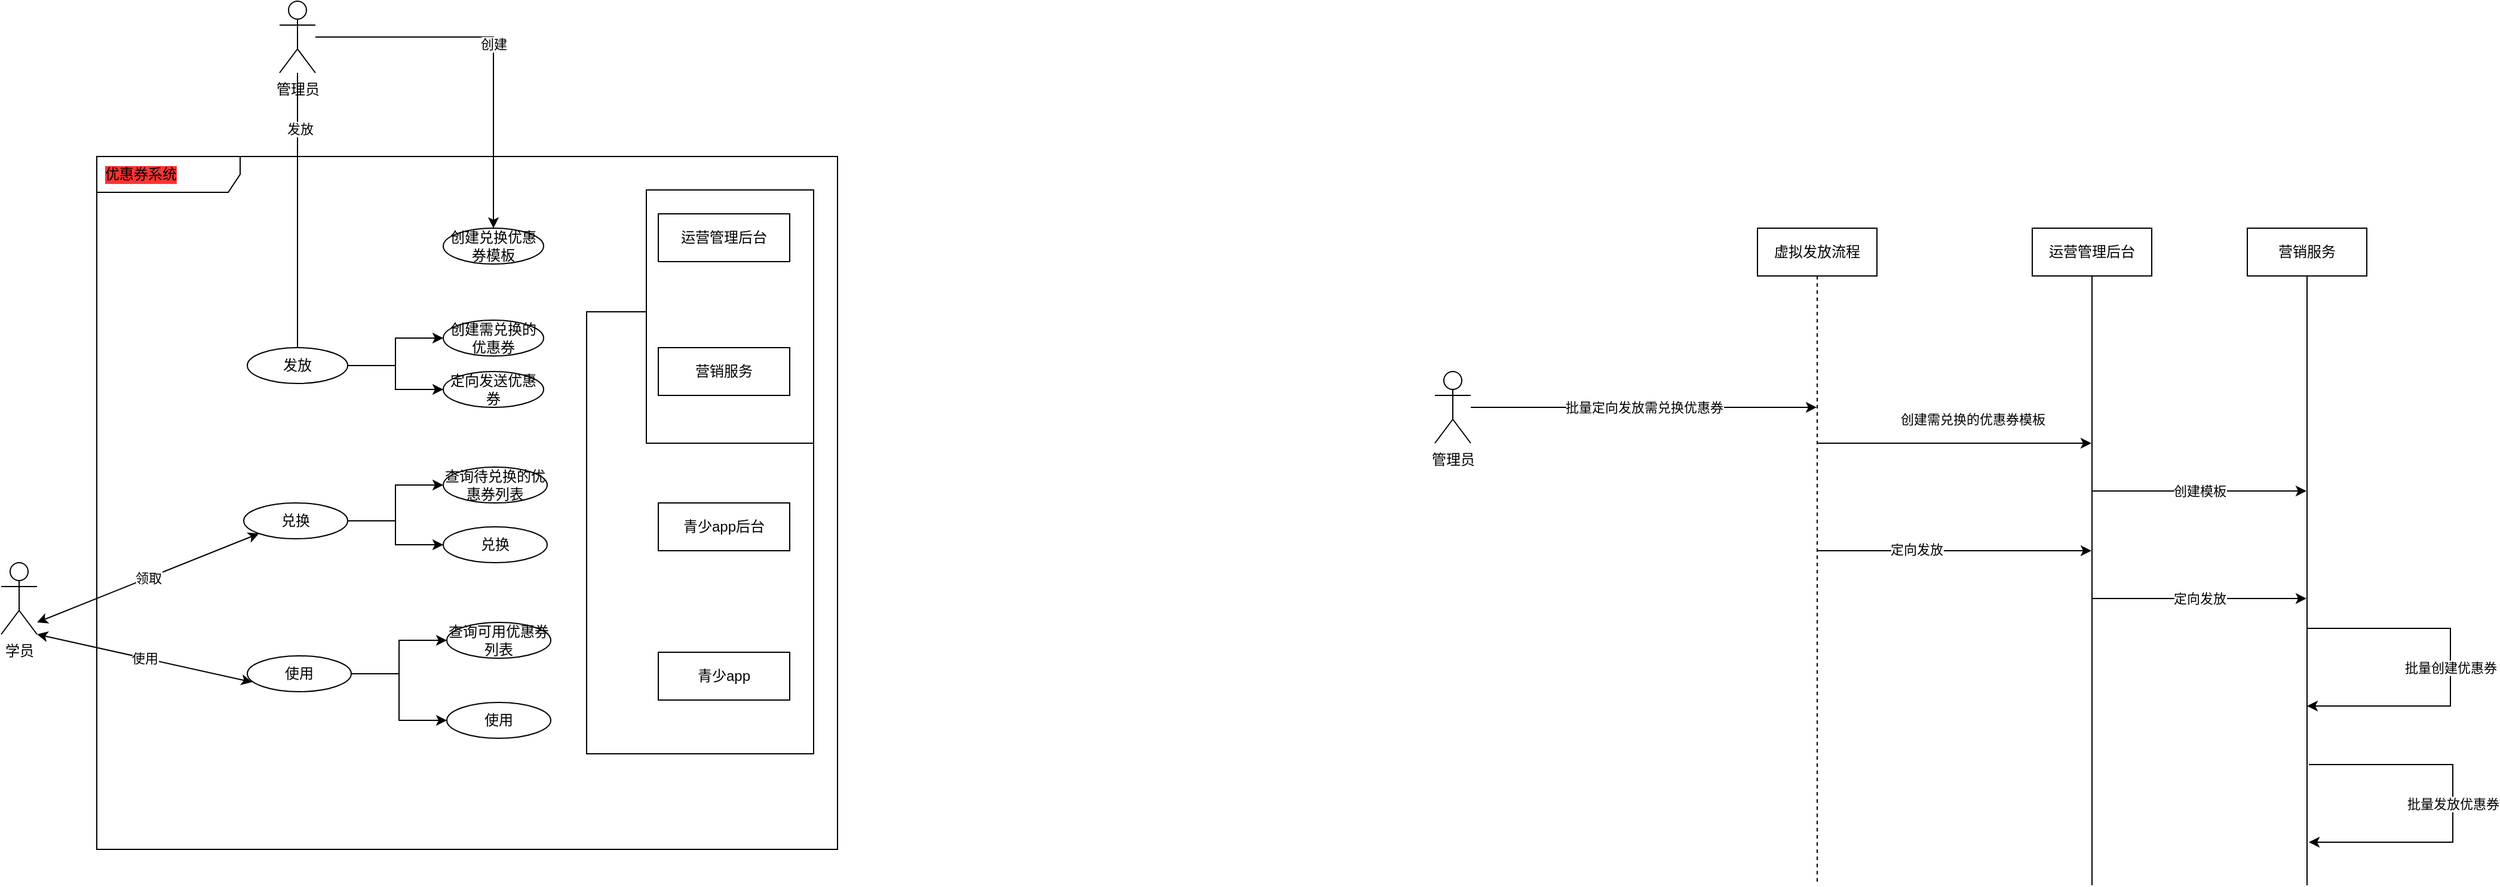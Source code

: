 <mxfile version="14.6.13" type="github">
  <diagram id="9hDP-JxcBApaVpeGbo42" name="Page-1">
    <mxGraphModel dx="868" dy="450" grid="1" gridSize="10" guides="1" tooltips="1" connect="1" arrows="1" fold="1" page="1" pageScale="1" pageWidth="827" pageHeight="1169" math="0" shadow="0">
      <root>
        <mxCell id="0" />
        <mxCell id="1" parent="0" />
        <mxCell id="lwf3BBHvjB3YT5emJyM9-68" value="" style="rounded=0;whiteSpace=wrap;html=1;labelBackgroundColor=#FF3333;" vertex="1" parent="1">
          <mxGeometry x="600" y="520" width="190" height="370" as="geometry" />
        </mxCell>
        <mxCell id="lwf3BBHvjB3YT5emJyM9-67" value="" style="rounded=0;whiteSpace=wrap;html=1;" vertex="1" parent="1">
          <mxGeometry x="650" y="418" width="140" height="212" as="geometry" />
        </mxCell>
        <mxCell id="lwf3BBHvjB3YT5emJyM9-11" value="创建" style="edgeStyle=orthogonalEdgeStyle;rounded=0;orthogonalLoop=1;jettySize=auto;html=1;" edge="1" parent="1" source="lwf3BBHvjB3YT5emJyM9-3" target="lwf3BBHvjB3YT5emJyM9-9">
          <mxGeometry relative="1" as="geometry" />
        </mxCell>
        <mxCell id="lwf3BBHvjB3YT5emJyM9-60" value="" style="edgeStyle=orthogonalEdgeStyle;rounded=0;orthogonalLoop=1;jettySize=auto;html=1;" edge="1" parent="1" source="lwf3BBHvjB3YT5emJyM9-3">
          <mxGeometry relative="1" as="geometry">
            <mxPoint x="358" y="560" as="targetPoint" />
          </mxGeometry>
        </mxCell>
        <mxCell id="lwf3BBHvjB3YT5emJyM9-61" value="发放" style="edgeLabel;html=1;align=center;verticalAlign=middle;resizable=0;points=[];" vertex="1" connectable="0" parent="lwf3BBHvjB3YT5emJyM9-60">
          <mxGeometry x="-0.608" y="2" relative="1" as="geometry">
            <mxPoint as="offset" />
          </mxGeometry>
        </mxCell>
        <mxCell id="lwf3BBHvjB3YT5emJyM9-3" value="管理员" style="shape=umlActor;verticalLabelPosition=bottom;verticalAlign=top;html=1;outlineConnect=0;" vertex="1" parent="1">
          <mxGeometry x="343" y="260" width="30" height="60" as="geometry" />
        </mxCell>
        <mxCell id="lwf3BBHvjB3YT5emJyM9-4" value="优惠券系统" style="shape=umlFrame;whiteSpace=wrap;html=1;width=120;height=30;boundedLbl=1;verticalAlign=middle;align=left;spacingLeft=5;labelBackgroundColor=#FF3333;" vertex="1" parent="1">
          <mxGeometry x="190" y="390" width="620" height="580" as="geometry" />
        </mxCell>
        <mxCell id="lwf3BBHvjB3YT5emJyM9-6" value="学员" style="shape=umlActor;verticalLabelPosition=bottom;verticalAlign=top;html=1;" vertex="1" parent="1">
          <mxGeometry x="110" y="730" width="30" height="60" as="geometry" />
        </mxCell>
        <mxCell id="lwf3BBHvjB3YT5emJyM9-9" value="创建兑换优惠券模板" style="ellipse;whiteSpace=wrap;html=1;" vertex="1" parent="1">
          <mxGeometry x="480" y="450" width="84" height="30" as="geometry" />
        </mxCell>
        <mxCell id="lwf3BBHvjB3YT5emJyM9-19" value="创建需兑换的优惠券" style="ellipse;whiteSpace=wrap;html=1;" vertex="1" parent="1">
          <mxGeometry x="480" y="527" width="84" height="30" as="geometry" />
        </mxCell>
        <mxCell id="lwf3BBHvjB3YT5emJyM9-24" style="edgeStyle=orthogonalEdgeStyle;rounded=0;orthogonalLoop=1;jettySize=auto;html=1;entryX=0;entryY=0.5;entryDx=0;entryDy=0;" edge="1" parent="1" source="lwf3BBHvjB3YT5emJyM9-21" target="lwf3BBHvjB3YT5emJyM9-19">
          <mxGeometry relative="1" as="geometry" />
        </mxCell>
        <mxCell id="lwf3BBHvjB3YT5emJyM9-26" value="" style="edgeStyle=orthogonalEdgeStyle;rounded=0;orthogonalLoop=1;jettySize=auto;html=1;" edge="1" parent="1" source="lwf3BBHvjB3YT5emJyM9-21" target="lwf3BBHvjB3YT5emJyM9-25">
          <mxGeometry relative="1" as="geometry" />
        </mxCell>
        <mxCell id="lwf3BBHvjB3YT5emJyM9-21" value="发放" style="ellipse;whiteSpace=wrap;html=1;" vertex="1" parent="1">
          <mxGeometry x="316" y="550" width="84" height="30" as="geometry" />
        </mxCell>
        <mxCell id="lwf3BBHvjB3YT5emJyM9-25" value="定向发送优惠券" style="ellipse;whiteSpace=wrap;html=1;" vertex="1" parent="1">
          <mxGeometry x="480" y="570" width="84" height="30" as="geometry" />
        </mxCell>
        <mxCell id="lwf3BBHvjB3YT5emJyM9-44" value="" style="edgeStyle=orthogonalEdgeStyle;rounded=0;orthogonalLoop=1;jettySize=auto;html=1;" edge="1" parent="1" source="lwf3BBHvjB3YT5emJyM9-38" target="lwf3BBHvjB3YT5emJyM9-43">
          <mxGeometry relative="1" as="geometry" />
        </mxCell>
        <mxCell id="lwf3BBHvjB3YT5emJyM9-51" style="edgeStyle=orthogonalEdgeStyle;rounded=0;orthogonalLoop=1;jettySize=auto;html=1;entryX=0;entryY=0.5;entryDx=0;entryDy=0;" edge="1" parent="1" source="lwf3BBHvjB3YT5emJyM9-38" target="lwf3BBHvjB3YT5emJyM9-49">
          <mxGeometry relative="1" as="geometry" />
        </mxCell>
        <mxCell id="lwf3BBHvjB3YT5emJyM9-38" value="兑换" style="ellipse;whiteSpace=wrap;html=1;" vertex="1" parent="1">
          <mxGeometry x="313" y="680" width="87" height="30" as="geometry" />
        </mxCell>
        <mxCell id="lwf3BBHvjB3YT5emJyM9-54" value="" style="edgeStyle=orthogonalEdgeStyle;rounded=0;orthogonalLoop=1;jettySize=auto;html=1;" edge="1" parent="1" source="lwf3BBHvjB3YT5emJyM9-39" target="lwf3BBHvjB3YT5emJyM9-53">
          <mxGeometry relative="1" as="geometry" />
        </mxCell>
        <mxCell id="lwf3BBHvjB3YT5emJyM9-58" style="edgeStyle=orthogonalEdgeStyle;rounded=0;orthogonalLoop=1;jettySize=auto;html=1;entryX=0;entryY=0.5;entryDx=0;entryDy=0;" edge="1" parent="1" source="lwf3BBHvjB3YT5emJyM9-39" target="lwf3BBHvjB3YT5emJyM9-55">
          <mxGeometry relative="1" as="geometry" />
        </mxCell>
        <mxCell id="lwf3BBHvjB3YT5emJyM9-39" value="使用" style="ellipse;whiteSpace=wrap;html=1;" vertex="1" parent="1">
          <mxGeometry x="316" y="808" width="87" height="30" as="geometry" />
        </mxCell>
        <mxCell id="lwf3BBHvjB3YT5emJyM9-42" value="领取" style="endArrow=classic;startArrow=classic;html=1;entryX=0;entryY=1;entryDx=0;entryDy=0;" edge="1" parent="1" target="lwf3BBHvjB3YT5emJyM9-38">
          <mxGeometry width="50" height="50" relative="1" as="geometry">
            <mxPoint x="140" y="780" as="sourcePoint" />
            <mxPoint x="190" y="730" as="targetPoint" />
          </mxGeometry>
        </mxCell>
        <mxCell id="lwf3BBHvjB3YT5emJyM9-43" value="查询待兑换的优惠券列表" style="ellipse;whiteSpace=wrap;html=1;" vertex="1" parent="1">
          <mxGeometry x="480" y="650" width="87" height="30" as="geometry" />
        </mxCell>
        <mxCell id="lwf3BBHvjB3YT5emJyM9-49" value="兑换" style="ellipse;whiteSpace=wrap;html=1;" vertex="1" parent="1">
          <mxGeometry x="480" y="700" width="87" height="30" as="geometry" />
        </mxCell>
        <mxCell id="lwf3BBHvjB3YT5emJyM9-53" value="查询可用优惠券列表" style="ellipse;whiteSpace=wrap;html=1;" vertex="1" parent="1">
          <mxGeometry x="483" y="780" width="87" height="30" as="geometry" />
        </mxCell>
        <mxCell id="lwf3BBHvjB3YT5emJyM9-55" value="使用" style="ellipse;whiteSpace=wrap;html=1;" vertex="1" parent="1">
          <mxGeometry x="483" y="847" width="87" height="30" as="geometry" />
        </mxCell>
        <mxCell id="lwf3BBHvjB3YT5emJyM9-57" value="使用" style="endArrow=classic;startArrow=classic;html=1;exitX=1;exitY=1;exitDx=0;exitDy=0;exitPerimeter=0;" edge="1" parent="1" source="lwf3BBHvjB3YT5emJyM9-6">
          <mxGeometry width="50" height="50" relative="1" as="geometry">
            <mxPoint x="140" y="840" as="sourcePoint" />
            <mxPoint x="320" y="830" as="targetPoint" />
          </mxGeometry>
        </mxCell>
        <mxCell id="lwf3BBHvjB3YT5emJyM9-63" value="运营管理后台" style="rounded=0;whiteSpace=wrap;html=1;" vertex="1" parent="1">
          <mxGeometry x="660" y="438" width="110" height="40" as="geometry" />
        </mxCell>
        <mxCell id="lwf3BBHvjB3YT5emJyM9-64" value="营销服务" style="rounded=0;whiteSpace=wrap;html=1;" vertex="1" parent="1">
          <mxGeometry x="660" y="550" width="110" height="40" as="geometry" />
        </mxCell>
        <mxCell id="lwf3BBHvjB3YT5emJyM9-65" value="青少app后台" style="rounded=0;whiteSpace=wrap;html=1;" vertex="1" parent="1">
          <mxGeometry x="660" y="680" width="110" height="40" as="geometry" />
        </mxCell>
        <mxCell id="lwf3BBHvjB3YT5emJyM9-66" value="青少app" style="rounded=0;whiteSpace=wrap;html=1;" vertex="1" parent="1">
          <mxGeometry x="660" y="805" width="110" height="40" as="geometry" />
        </mxCell>
        <mxCell id="lwf3BBHvjB3YT5emJyM9-80" value="创建需兑换的优惠券模板" style="edgeStyle=orthogonalEdgeStyle;rounded=0;orthogonalLoop=1;jettySize=auto;html=1;" edge="1" parent="1" source="lwf3BBHvjB3YT5emJyM9-69" target="lwf3BBHvjB3YT5emJyM9-70">
          <mxGeometry x="0.135" y="20" relative="1" as="geometry">
            <Array as="points">
              <mxPoint x="1720" y="630" />
              <mxPoint x="1720" y="630" />
            </Array>
            <mxPoint as="offset" />
          </mxGeometry>
        </mxCell>
        <mxCell id="lwf3BBHvjB3YT5emJyM9-83" style="edgeStyle=orthogonalEdgeStyle;rounded=0;orthogonalLoop=1;jettySize=auto;html=1;" edge="1" parent="1" source="lwf3BBHvjB3YT5emJyM9-69" target="lwf3BBHvjB3YT5emJyM9-70">
          <mxGeometry relative="1" as="geometry">
            <Array as="points">
              <mxPoint x="1740" y="720" />
              <mxPoint x="1740" y="720" />
            </Array>
          </mxGeometry>
        </mxCell>
        <mxCell id="lwf3BBHvjB3YT5emJyM9-84" value="定向发放" style="edgeLabel;html=1;align=center;verticalAlign=middle;resizable=0;points=[];" vertex="1" connectable="0" parent="lwf3BBHvjB3YT5emJyM9-83">
          <mxGeometry x="-0.283" y="1" relative="1" as="geometry">
            <mxPoint as="offset" />
          </mxGeometry>
        </mxCell>
        <mxCell id="lwf3BBHvjB3YT5emJyM9-69" value="虚拟发放流程" style="shape=umlLifeline;perimeter=lifelinePerimeter;whiteSpace=wrap;html=1;container=1;collapsible=0;recursiveResize=0;outlineConnect=0;labelBackgroundColor=#FFFFFF;" vertex="1" parent="1">
          <mxGeometry x="1580" y="450" width="100" height="550" as="geometry" />
        </mxCell>
        <mxCell id="lwf3BBHvjB3YT5emJyM9-81" value="创建模板" style="edgeStyle=orthogonalEdgeStyle;rounded=0;orthogonalLoop=1;jettySize=auto;html=1;" edge="1" parent="1" source="lwf3BBHvjB3YT5emJyM9-70" target="lwf3BBHvjB3YT5emJyM9-74">
          <mxGeometry relative="1" as="geometry">
            <Array as="points">
              <mxPoint x="1950" y="670" />
              <mxPoint x="1950" y="670" />
            </Array>
          </mxGeometry>
        </mxCell>
        <mxCell id="lwf3BBHvjB3YT5emJyM9-85" value="定向发放" style="edgeStyle=orthogonalEdgeStyle;rounded=0;orthogonalLoop=1;jettySize=auto;html=1;" edge="1" parent="1" source="lwf3BBHvjB3YT5emJyM9-70" target="lwf3BBHvjB3YT5emJyM9-74">
          <mxGeometry relative="1" as="geometry">
            <Array as="points">
              <mxPoint x="1940" y="760" />
              <mxPoint x="1940" y="760" />
            </Array>
          </mxGeometry>
        </mxCell>
        <mxCell id="lwf3BBHvjB3YT5emJyM9-70" value="运营管理后台" style="shape=umlLifeline;perimeter=lifelinePerimeter;whiteSpace=wrap;html=1;container=1;collapsible=0;recursiveResize=0;outlineConnect=0;lifelineDashed=0;labelBackgroundColor=#FFFFFF;" vertex="1" parent="1">
          <mxGeometry x="1810" y="450" width="100" height="550" as="geometry" />
        </mxCell>
        <mxCell id="lwf3BBHvjB3YT5emJyM9-71" value="Lifeline2" style="shape=umlLifeline;perimeter=lifelinePerimeter;whiteSpace=wrap;html=1;container=1;collapsible=0;recursiveResize=0;outlineConnect=0;lifelineDashed=0;labelBackgroundColor=#FFFFFF;" vertex="1" parent="1">
          <mxGeometry x="1990" y="450" width="100" height="300" as="geometry" />
        </mxCell>
        <mxCell id="lwf3BBHvjB3YT5emJyM9-74" value="营销服务" style="shape=umlLifeline;perimeter=lifelinePerimeter;whiteSpace=wrap;html=1;container=1;collapsible=0;recursiveResize=0;outlineConnect=0;lifelineDashed=0;labelBackgroundColor=#FFFFFF;" vertex="1" parent="1">
          <mxGeometry x="1990" y="450" width="100" height="550" as="geometry" />
        </mxCell>
        <mxCell id="lwf3BBHvjB3YT5emJyM9-79" value="批量定向发放需兑换优惠券" style="edgeStyle=orthogonalEdgeStyle;rounded=0;orthogonalLoop=1;jettySize=auto;html=1;" edge="1" parent="1" source="lwf3BBHvjB3YT5emJyM9-76" target="lwf3BBHvjB3YT5emJyM9-69">
          <mxGeometry relative="1" as="geometry">
            <Array as="points">
              <mxPoint x="1550" y="600" />
              <mxPoint x="1550" y="600" />
            </Array>
          </mxGeometry>
        </mxCell>
        <mxCell id="lwf3BBHvjB3YT5emJyM9-76" value="管理员" style="shape=umlActor;verticalLabelPosition=bottom;verticalAlign=top;html=1;labelBackgroundColor=#FFFFFF;" vertex="1" parent="1">
          <mxGeometry x="1310" y="570" width="30" height="60" as="geometry" />
        </mxCell>
        <mxCell id="lwf3BBHvjB3YT5emJyM9-88" style="edgeStyle=orthogonalEdgeStyle;rounded=0;orthogonalLoop=1;jettySize=auto;html=1;" edge="1" parent="1" source="lwf3BBHvjB3YT5emJyM9-74" target="lwf3BBHvjB3YT5emJyM9-74">
          <mxGeometry relative="1" as="geometry">
            <Array as="points">
              <mxPoint x="2060" y="820" />
              <mxPoint x="2070" y="820" />
            </Array>
          </mxGeometry>
        </mxCell>
        <mxCell id="lwf3BBHvjB3YT5emJyM9-90" value="批量创建优惠券" style="edgeStyle=orthogonalEdgeStyle;rounded=0;orthogonalLoop=1;jettySize=auto;html=1;" edge="1" parent="1" target="lwf3BBHvjB3YT5emJyM9-74">
          <mxGeometry relative="1" as="geometry">
            <mxPoint x="2039.5" y="785" as="sourcePoint" />
            <mxPoint x="2039.5" y="805" as="targetPoint" />
            <Array as="points">
              <mxPoint x="2160" y="785" />
              <mxPoint x="2160" y="850" />
            </Array>
          </mxGeometry>
        </mxCell>
        <mxCell id="lwf3BBHvjB3YT5emJyM9-91" value="批量发放优惠券" style="edgeStyle=orthogonalEdgeStyle;rounded=0;orthogonalLoop=1;jettySize=auto;html=1;" edge="1" parent="1">
          <mxGeometry relative="1" as="geometry">
            <mxPoint x="2041.5" y="899" as="sourcePoint" />
            <mxPoint x="2041.5" y="964" as="targetPoint" />
            <Array as="points">
              <mxPoint x="2162" y="899" />
              <mxPoint x="2162" y="964" />
            </Array>
          </mxGeometry>
        </mxCell>
      </root>
    </mxGraphModel>
  </diagram>
</mxfile>
